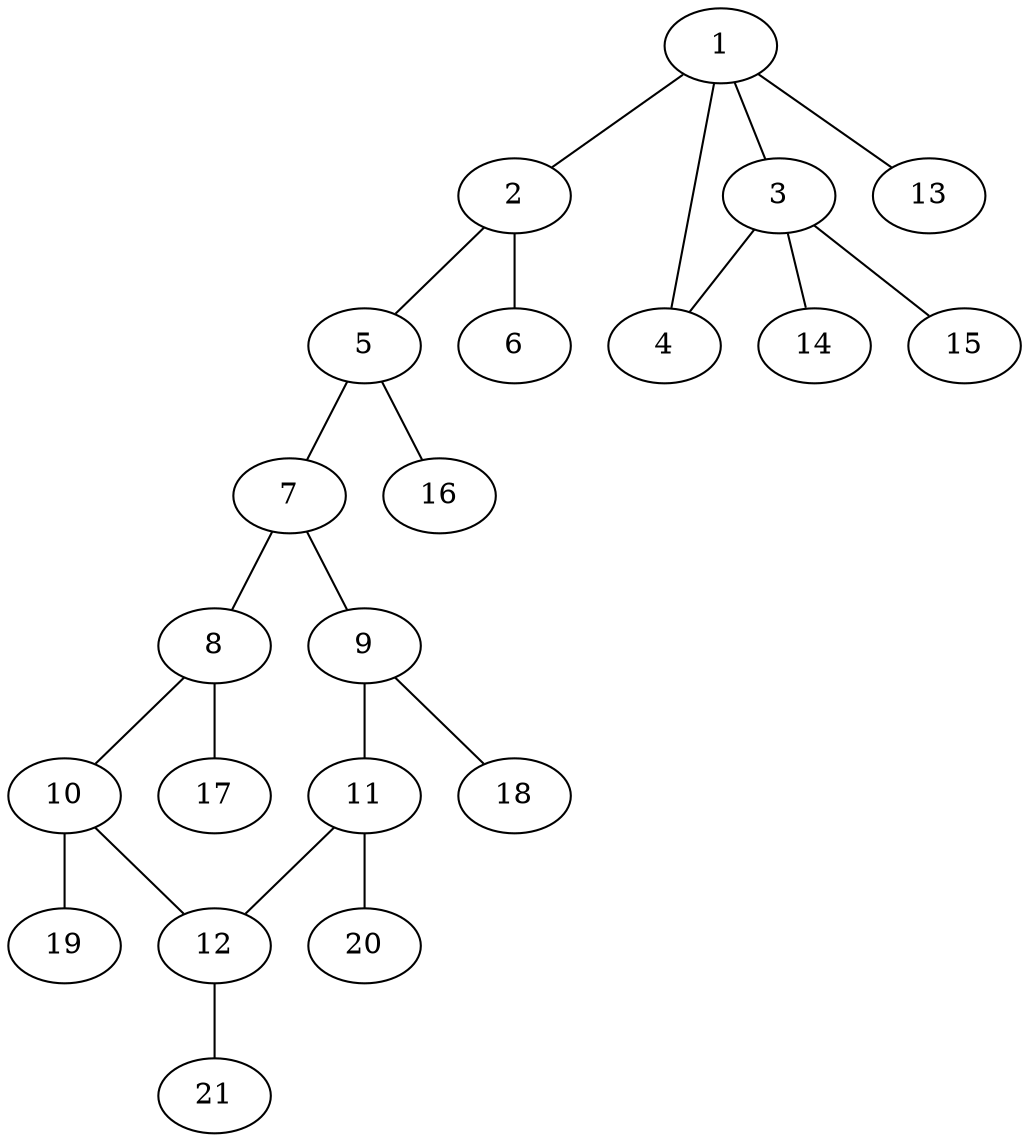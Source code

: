 graph molecule_3212 {
	1	 [chem=C];
	2	 [chem=C];
	1 -- 2	 [valence=1];
	3	 [chem=C];
	1 -- 3	 [valence=1];
	4	 [chem=O];
	1 -- 4	 [valence=1];
	13	 [chem=H];
	1 -- 13	 [valence=1];
	5	 [chem=N];
	2 -- 5	 [valence=1];
	6	 [chem=O];
	2 -- 6	 [valence=2];
	3 -- 4	 [valence=1];
	14	 [chem=H];
	3 -- 14	 [valence=1];
	15	 [chem=H];
	3 -- 15	 [valence=1];
	7	 [chem=C];
	5 -- 7	 [valence=1];
	16	 [chem=H];
	5 -- 16	 [valence=1];
	8	 [chem=C];
	7 -- 8	 [valence=2];
	9	 [chem=C];
	7 -- 9	 [valence=1];
	10	 [chem=C];
	8 -- 10	 [valence=1];
	17	 [chem=H];
	8 -- 17	 [valence=1];
	11	 [chem=C];
	9 -- 11	 [valence=2];
	18	 [chem=H];
	9 -- 18	 [valence=1];
	12	 [chem=C];
	10 -- 12	 [valence=2];
	19	 [chem=H];
	10 -- 19	 [valence=1];
	11 -- 12	 [valence=1];
	20	 [chem=H];
	11 -- 20	 [valence=1];
	21	 [chem=H];
	12 -- 21	 [valence=1];
}
